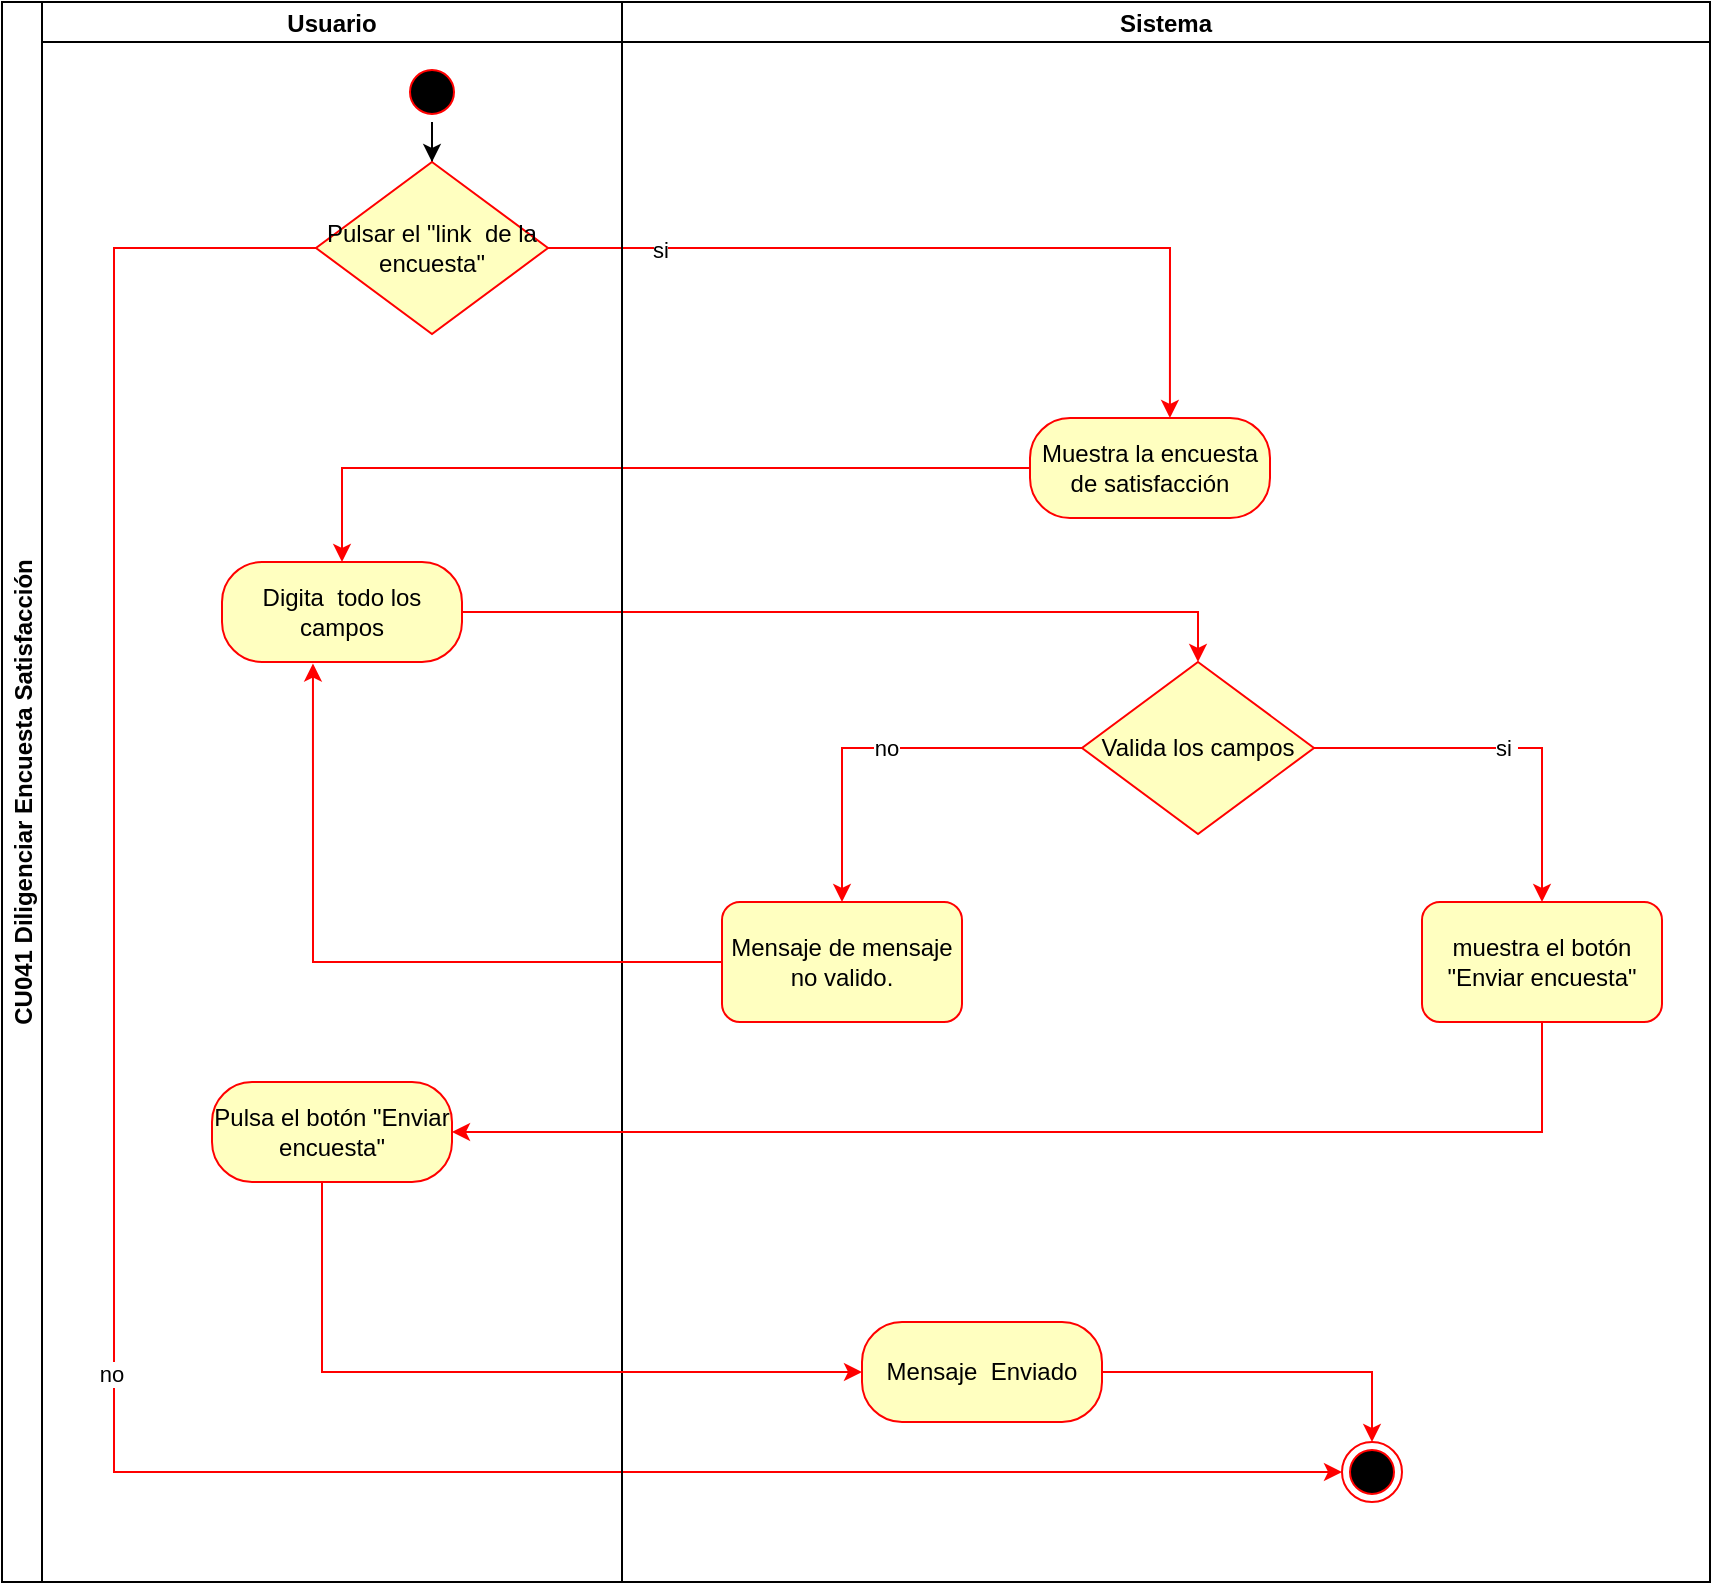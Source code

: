 <mxfile version="27.1.6">
  <diagram name="Página-1" id="IpmAKofrDw2QBqaIdOL2">
    <mxGraphModel grid="1" page="1" gridSize="10" guides="1" tooltips="1" connect="1" arrows="1" fold="1" pageScale="1" pageWidth="827" pageHeight="1169" math="0" shadow="0">
      <root>
        <mxCell id="0" />
        <mxCell id="1" parent="0" />
        <mxCell id="emeNvtZWzEPwYmurZ9CY-1" value="CU041 Diligenciar Encuesta Satisfacción" style="swimlane;childLayout=stackLayout;resizeParent=1;resizeParentMax=0;startSize=20;horizontal=0;horizontalStack=1;" vertex="1" parent="1">
          <mxGeometry x="-160" y="-1050" width="854" height="790" as="geometry">
            <mxRectangle x="200" y="80" width="40" height="50" as="alternateBounds" />
          </mxGeometry>
        </mxCell>
        <mxCell id="emeNvtZWzEPwYmurZ9CY-4" value="Usuario" style="swimlane;startSize=20;" vertex="1" parent="emeNvtZWzEPwYmurZ9CY-1">
          <mxGeometry x="20" width="290" height="790" as="geometry" />
        </mxCell>
        <mxCell id="MkEyBu7R_c_1ipwITK1c-4" style="edgeStyle=orthogonalEdgeStyle;rounded=0;orthogonalLoop=1;jettySize=auto;html=1;entryX=0.5;entryY=0;entryDx=0;entryDy=0;" edge="1" parent="emeNvtZWzEPwYmurZ9CY-4" source="emeNvtZWzEPwYmurZ9CY-5" target="MkEyBu7R_c_1ipwITK1c-3">
          <mxGeometry relative="1" as="geometry" />
        </mxCell>
        <mxCell id="emeNvtZWzEPwYmurZ9CY-5" value="" style="ellipse;html=1;shape=startState;fillColor=#000000;strokeColor=#ff0000;fillStyle=auto;" vertex="1" parent="emeNvtZWzEPwYmurZ9CY-4">
          <mxGeometry x="180" y="30" width="30" height="30" as="geometry" />
        </mxCell>
        <mxCell id="MkEyBu7R_c_1ipwITK1c-3" value="Pulsar el &quot;link&amp;nbsp; de la encuesta&quot;" style="rhombus;whiteSpace=wrap;html=1;fontColor=#000000;fillColor=#ffffc0;strokeColor=#ff0000;" vertex="1" parent="emeNvtZWzEPwYmurZ9CY-4">
          <mxGeometry x="137" y="80" width="116" height="86" as="geometry" />
        </mxCell>
        <mxCell id="MkEyBu7R_c_1ipwITK1c-10" value="Pulsa el botón &quot;Enviar encuesta&lt;span style=&quot;background-color: transparent; color: light-dark(rgb(0, 0, 0), rgb(237, 237, 237));&quot;&gt;&quot;&lt;/span&gt;" style="rounded=1;whiteSpace=wrap;html=1;arcSize=40;fontColor=#000000;fillColor=#ffffc0;strokeColor=#ff0000;" vertex="1" parent="emeNvtZWzEPwYmurZ9CY-4">
          <mxGeometry x="85" y="540" width="120" height="50" as="geometry" />
        </mxCell>
        <mxCell id="MkEyBu7R_c_1ipwITK1c-14" value="Digita&amp;nbsp; todo los campos" style="rounded=1;whiteSpace=wrap;html=1;arcSize=40;fontColor=#000000;fillColor=#ffffc0;strokeColor=#ff0000;" vertex="1" parent="emeNvtZWzEPwYmurZ9CY-4">
          <mxGeometry x="90" y="280" width="120" height="50" as="geometry" />
        </mxCell>
        <mxCell id="emeNvtZWzEPwYmurZ9CY-83" style="edgeStyle=orthogonalEdgeStyle;rounded=0;orthogonalLoop=1;jettySize=auto;html=1;exitX=1;exitY=0.5;exitDx=0;exitDy=0;strokeColor=light-dark(#ff0000, #ededed);entryX=0.583;entryY=0;entryDx=0;entryDy=0;entryPerimeter=0;" edge="1" parent="emeNvtZWzEPwYmurZ9CY-1" source="MkEyBu7R_c_1ipwITK1c-3" target="emeNvtZWzEPwYmurZ9CY-35">
          <mxGeometry relative="1" as="geometry">
            <mxPoint x="392" y="220" as="sourcePoint" />
          </mxGeometry>
        </mxCell>
        <mxCell id="emeNvtZWzEPwYmurZ9CY-85" value="si" style="edgeLabel;html=1;align=center;verticalAlign=middle;resizable=0;points=[];" vertex="1" connectable="0" parent="emeNvtZWzEPwYmurZ9CY-83">
          <mxGeometry x="-0.72" y="-1" relative="1" as="geometry">
            <mxPoint as="offset" />
          </mxGeometry>
        </mxCell>
        <mxCell id="MkEyBu7R_c_1ipwITK1c-5" value="no&amp;nbsp;" style="edgeStyle=orthogonalEdgeStyle;rounded=0;orthogonalLoop=1;jettySize=auto;html=1;entryX=0;entryY=0.5;entryDx=0;entryDy=0;fillColor=#FF0000;strokeColor=light-dark(#ff0000, #ededed);exitX=0;exitY=0.5;exitDx=0;exitDy=0;" edge="1" parent="emeNvtZWzEPwYmurZ9CY-1" source="MkEyBu7R_c_1ipwITK1c-3" target="emeNvtZWzEPwYmurZ9CY-17">
          <mxGeometry relative="1" as="geometry">
            <mxPoint x="790" y="890" as="targetPoint" />
            <Array as="points">
              <mxPoint x="56" y="123" />
              <mxPoint x="56" y="735" />
            </Array>
          </mxGeometry>
        </mxCell>
        <mxCell id="MkEyBu7R_c_1ipwITK1c-15" style="edgeStyle=orthogonalEdgeStyle;rounded=0;orthogonalLoop=1;jettySize=auto;html=1;strokeColor=#FF0000;" edge="1" parent="emeNvtZWzEPwYmurZ9CY-1" source="emeNvtZWzEPwYmurZ9CY-35" target="MkEyBu7R_c_1ipwITK1c-14">
          <mxGeometry relative="1" as="geometry" />
        </mxCell>
        <mxCell id="MkEyBu7R_c_1ipwITK1c-23" style="edgeStyle=orthogonalEdgeStyle;rounded=0;orthogonalLoop=1;jettySize=auto;html=1;entryX=0.5;entryY=0;entryDx=0;entryDy=0;strokeColor=#FF0000;" edge="1" parent="emeNvtZWzEPwYmurZ9CY-1" source="MkEyBu7R_c_1ipwITK1c-14" target="MkEyBu7R_c_1ipwITK1c-22">
          <mxGeometry relative="1" as="geometry" />
        </mxCell>
        <mxCell id="emeNvtZWzEPwYmurZ9CY-8" value="Sistema" style="swimlane;startSize=20;" vertex="1" parent="emeNvtZWzEPwYmurZ9CY-1">
          <mxGeometry x="310" width="544" height="790" as="geometry" />
        </mxCell>
        <mxCell id="emeNvtZWzEPwYmurZ9CY-17" value="" style="ellipse;html=1;shape=endState;fillColor=#000000;strokeColor=#ff0000;" vertex="1" parent="emeNvtZWzEPwYmurZ9CY-8">
          <mxGeometry x="360" y="720" width="30" height="30" as="geometry" />
        </mxCell>
        <mxCell id="emeNvtZWzEPwYmurZ9CY-25" style="edgeStyle=orthogonalEdgeStyle;rounded=0;orthogonalLoop=1;jettySize=auto;html=1;exitX=0.5;exitY=1;exitDx=0;exitDy=0;" edge="1" parent="emeNvtZWzEPwYmurZ9CY-8">
          <mxGeometry relative="1" as="geometry">
            <mxPoint x="86" y="360" as="sourcePoint" />
            <mxPoint x="86" y="360" as="targetPoint" />
          </mxGeometry>
        </mxCell>
        <mxCell id="emeNvtZWzEPwYmurZ9CY-35" value="Muestra la encuesta de satisfacción" style="rounded=1;whiteSpace=wrap;html=1;arcSize=40;fontColor=#000000;fillColor=#ffffc0;strokeColor=#ff0000;" vertex="1" parent="emeNvtZWzEPwYmurZ9CY-8">
          <mxGeometry x="204" y="208" width="120" height="50" as="geometry" />
        </mxCell>
        <mxCell id="MkEyBu7R_c_1ipwITK1c-26" value="si&amp;nbsp;" style="edgeStyle=orthogonalEdgeStyle;rounded=0;orthogonalLoop=1;jettySize=auto;html=1;strokeColor=#FF0000;" edge="1" parent="emeNvtZWzEPwYmurZ9CY-8" source="MkEyBu7R_c_1ipwITK1c-22" target="MkEyBu7R_c_1ipwITK1c-25">
          <mxGeometry relative="1" as="geometry" />
        </mxCell>
        <mxCell id="MkEyBu7R_c_1ipwITK1c-30" value="no" style="edgeStyle=orthogonalEdgeStyle;rounded=0;orthogonalLoop=1;jettySize=auto;html=1;strokeColor=#FF0000;" edge="1" parent="emeNvtZWzEPwYmurZ9CY-8" source="MkEyBu7R_c_1ipwITK1c-22" target="MkEyBu7R_c_1ipwITK1c-29">
          <mxGeometry relative="1" as="geometry" />
        </mxCell>
        <mxCell id="MkEyBu7R_c_1ipwITK1c-22" value="Valida los campos" style="rhombus;whiteSpace=wrap;html=1;fontColor=#000000;fillColor=#ffffc0;strokeColor=#ff0000;" vertex="1" parent="emeNvtZWzEPwYmurZ9CY-8">
          <mxGeometry x="230" y="330" width="116" height="86" as="geometry" />
        </mxCell>
        <mxCell id="MkEyBu7R_c_1ipwITK1c-25" value="muestra el botón &quot;Enviar encuesta&quot;" style="rounded=1;whiteSpace=wrap;html=1;fillColor=#ffffc0;strokeColor=#ff0000;fontColor=#000000;" vertex="1" parent="emeNvtZWzEPwYmurZ9CY-8">
          <mxGeometry x="400" y="450" width="120" height="60" as="geometry" />
        </mxCell>
        <mxCell id="MkEyBu7R_c_1ipwITK1c-29" value="Mensaje de mensaje no valido." style="rounded=1;whiteSpace=wrap;html=1;fillColor=#ffffc0;strokeColor=#ff0000;fontColor=#000000;" vertex="1" parent="emeNvtZWzEPwYmurZ9CY-8">
          <mxGeometry x="50" y="450" width="120" height="60" as="geometry" />
        </mxCell>
        <mxCell id="MkEyBu7R_c_1ipwITK1c-36" style="edgeStyle=orthogonalEdgeStyle;rounded=0;orthogonalLoop=1;jettySize=auto;html=1;entryX=0.5;entryY=0;entryDx=0;entryDy=0;strokeColor=#FF0000;" edge="1" parent="emeNvtZWzEPwYmurZ9CY-8" source="MkEyBu7R_c_1ipwITK1c-35" target="emeNvtZWzEPwYmurZ9CY-17">
          <mxGeometry relative="1" as="geometry" />
        </mxCell>
        <mxCell id="MkEyBu7R_c_1ipwITK1c-35" value="Mensaje&amp;nbsp; Enviado" style="rounded=1;whiteSpace=wrap;html=1;arcSize=40;fontColor=#000000;fillColor=#ffffc0;strokeColor=#ff0000;" vertex="1" parent="emeNvtZWzEPwYmurZ9CY-8">
          <mxGeometry x="120" y="660" width="120" height="50" as="geometry" />
        </mxCell>
        <mxCell id="MkEyBu7R_c_1ipwITK1c-31" style="edgeStyle=orthogonalEdgeStyle;rounded=0;orthogonalLoop=1;jettySize=auto;html=1;entryX=0.379;entryY=1.015;entryDx=0;entryDy=0;entryPerimeter=0;strokeColor=#FF0000;" edge="1" parent="emeNvtZWzEPwYmurZ9CY-1" source="MkEyBu7R_c_1ipwITK1c-29" target="MkEyBu7R_c_1ipwITK1c-14">
          <mxGeometry relative="1" as="geometry" />
        </mxCell>
        <mxCell id="MkEyBu7R_c_1ipwITK1c-32" style="edgeStyle=orthogonalEdgeStyle;rounded=0;orthogonalLoop=1;jettySize=auto;html=1;entryX=1;entryY=0.5;entryDx=0;entryDy=0;strokeColor=#FF0000;" edge="1" parent="emeNvtZWzEPwYmurZ9CY-1" source="MkEyBu7R_c_1ipwITK1c-25" target="MkEyBu7R_c_1ipwITK1c-10">
          <mxGeometry relative="1" as="geometry">
            <Array as="points">
              <mxPoint x="770" y="565" />
            </Array>
          </mxGeometry>
        </mxCell>
        <mxCell id="MkEyBu7R_c_1ipwITK1c-33" style="edgeStyle=orthogonalEdgeStyle;rounded=0;orthogonalLoop=1;jettySize=auto;html=1;entryX=0;entryY=0.5;entryDx=0;entryDy=0;strokeColor=#FF0000;" edge="1" parent="emeNvtZWzEPwYmurZ9CY-1" source="MkEyBu7R_c_1ipwITK1c-10" target="MkEyBu7R_c_1ipwITK1c-35">
          <mxGeometry relative="1" as="geometry">
            <mxPoint x="380" y="710" as="targetPoint" />
            <Array as="points">
              <mxPoint x="160" y="685" />
            </Array>
          </mxGeometry>
        </mxCell>
      </root>
    </mxGraphModel>
  </diagram>
</mxfile>
